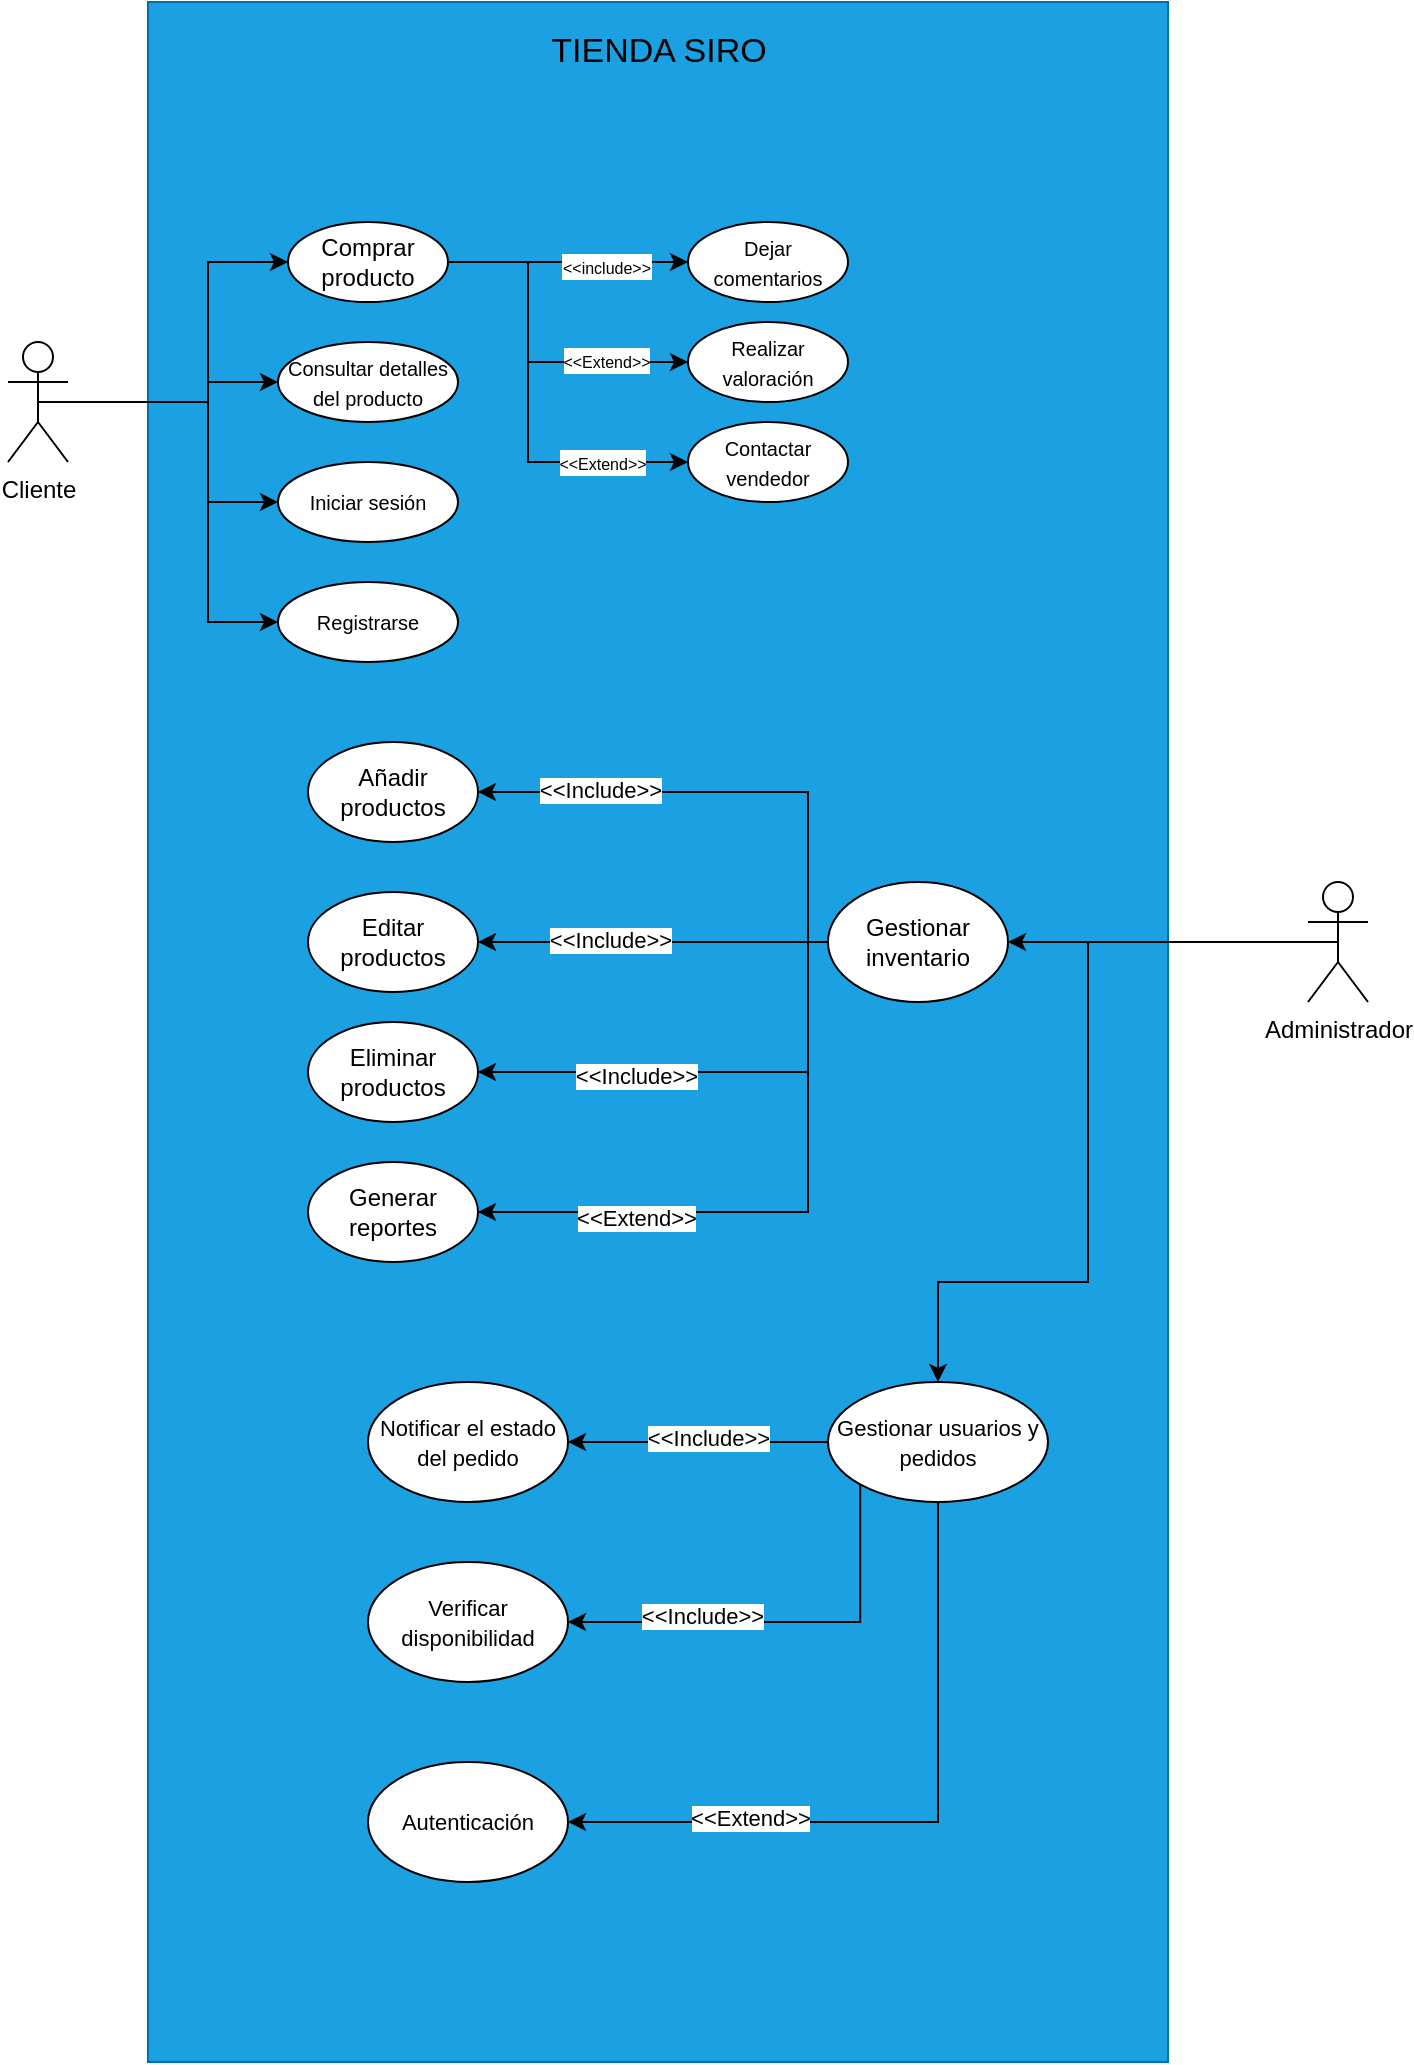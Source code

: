 <mxfile version="27.1.3">
  <diagram name="Página-1" id="d-FLpCfQA90O5r3EKDv3">
    <mxGraphModel grid="1" page="1" gridSize="10" guides="1" tooltips="1" connect="1" arrows="1" fold="1" pageScale="1" pageWidth="827" pageHeight="1169" math="0" shadow="0">
      <root>
        <mxCell id="0" />
        <mxCell id="1" parent="0" />
        <mxCell id="E-HVPZ_XiQ3oLohTgyyg-22" value="" style="rounded=0;whiteSpace=wrap;html=1;fillColor=#1ba1e2;fontColor=#ffffff;strokeColor=#006EAF;" vertex="1" parent="1">
          <mxGeometry x="110" y="120" width="510" height="1030" as="geometry" />
        </mxCell>
        <mxCell id="E-HVPZ_XiQ3oLohTgyyg-9" style="edgeStyle=orthogonalEdgeStyle;rounded=0;orthogonalLoop=1;jettySize=auto;html=1;exitX=0.5;exitY=0.5;exitDx=0;exitDy=0;exitPerimeter=0;entryX=0;entryY=0.5;entryDx=0;entryDy=0;" edge="1" parent="1" source="E-HVPZ_XiQ3oLohTgyyg-2" target="E-HVPZ_XiQ3oLohTgyyg-4">
          <mxGeometry relative="1" as="geometry">
            <Array as="points">
              <mxPoint x="140" y="320" />
              <mxPoint x="140" y="250" />
            </Array>
          </mxGeometry>
        </mxCell>
        <mxCell id="E-HVPZ_XiQ3oLohTgyyg-2" value="Cliente" style="shape=umlActor;verticalLabelPosition=bottom;verticalAlign=top;html=1;" vertex="1" parent="1">
          <mxGeometry x="40" y="290" width="30" height="60" as="geometry" />
        </mxCell>
        <mxCell id="E-HVPZ_XiQ3oLohTgyyg-10" style="edgeStyle=orthogonalEdgeStyle;rounded=0;orthogonalLoop=1;jettySize=auto;html=1;exitX=1;exitY=0.5;exitDx=0;exitDy=0;entryX=0;entryY=0.5;entryDx=0;entryDy=0;" edge="1" parent="1" source="E-HVPZ_XiQ3oLohTgyyg-4" target="E-HVPZ_XiQ3oLohTgyyg-5">
          <mxGeometry relative="1" as="geometry">
            <Array as="points">
              <mxPoint x="310" y="250" />
              <mxPoint x="310" y="250" />
            </Array>
          </mxGeometry>
        </mxCell>
        <mxCell id="E-HVPZ_XiQ3oLohTgyyg-13" value="&lt;font style=&quot;font-size: 8px;&quot;&gt;&amp;lt;&amp;lt;include&amp;gt;&amp;gt;&lt;/font&gt;" style="edgeLabel;html=1;align=center;verticalAlign=middle;resizable=0;points=[];" connectable="0" vertex="1" parent="E-HVPZ_XiQ3oLohTgyyg-10">
          <mxGeometry x="0.313" y="-2" relative="1" as="geometry">
            <mxPoint as="offset" />
          </mxGeometry>
        </mxCell>
        <mxCell id="E-HVPZ_XiQ3oLohTgyyg-4" value="Comprar producto" style="ellipse;whiteSpace=wrap;html=1;" vertex="1" parent="1">
          <mxGeometry x="180" y="230" width="80" height="40" as="geometry" />
        </mxCell>
        <mxCell id="E-HVPZ_XiQ3oLohTgyyg-5" value="&lt;font style=&quot;font-size: 10px;&quot;&gt;Dejar comentarios&lt;/font&gt;" style="ellipse;whiteSpace=wrap;html=1;" vertex="1" parent="1">
          <mxGeometry x="380" y="230" width="80" height="40" as="geometry" />
        </mxCell>
        <mxCell id="E-HVPZ_XiQ3oLohTgyyg-6" value="&lt;font style=&quot;font-size: 10px;&quot;&gt;Realizar valoración&lt;/font&gt;" style="ellipse;whiteSpace=wrap;html=1;" vertex="1" parent="1">
          <mxGeometry x="380" y="280" width="80" height="40" as="geometry" />
        </mxCell>
        <mxCell id="E-HVPZ_XiQ3oLohTgyyg-8" value="&lt;font style=&quot;font-size: 10px;&quot;&gt;Contactar vendedor&lt;/font&gt;" style="ellipse;whiteSpace=wrap;html=1;" vertex="1" parent="1">
          <mxGeometry x="380" y="330" width="80" height="40" as="geometry" />
        </mxCell>
        <mxCell id="E-HVPZ_XiQ3oLohTgyyg-11" value="" style="endArrow=classic;html=1;rounded=0;entryX=0;entryY=0.5;entryDx=0;entryDy=0;" edge="1" parent="1" target="E-HVPZ_XiQ3oLohTgyyg-8">
          <mxGeometry width="50" height="50" relative="1" as="geometry">
            <mxPoint x="300" y="250" as="sourcePoint" />
            <mxPoint x="340" y="280" as="targetPoint" />
            <Array as="points">
              <mxPoint x="300" y="350" />
            </Array>
          </mxGeometry>
        </mxCell>
        <mxCell id="E-HVPZ_XiQ3oLohTgyyg-15" value="&lt;font style=&quot;font-size: 8px;&quot;&gt;&amp;lt;&amp;lt;Extend&amp;gt;&amp;gt;&lt;/font&gt;" style="edgeLabel;html=1;align=center;verticalAlign=middle;resizable=0;points=[];" connectable="0" vertex="1" parent="E-HVPZ_XiQ3oLohTgyyg-11">
          <mxGeometry x="0.523" relative="1" as="geometry">
            <mxPoint as="offset" />
          </mxGeometry>
        </mxCell>
        <mxCell id="E-HVPZ_XiQ3oLohTgyyg-12" value="" style="endArrow=classic;html=1;rounded=0;entryX=0;entryY=0.5;entryDx=0;entryDy=0;" edge="1" parent="1" target="E-HVPZ_XiQ3oLohTgyyg-6">
          <mxGeometry width="50" height="50" relative="1" as="geometry">
            <mxPoint x="300" y="300" as="sourcePoint" />
            <mxPoint x="300" y="310" as="targetPoint" />
          </mxGeometry>
        </mxCell>
        <mxCell id="E-HVPZ_XiQ3oLohTgyyg-14" value="&lt;font style=&quot;font-size: 8px;&quot;&gt;&amp;lt;&amp;lt;Extend&amp;gt;&amp;gt;&lt;/font&gt;" style="edgeLabel;html=1;align=center;verticalAlign=middle;resizable=0;points=[];" connectable="0" vertex="1" parent="E-HVPZ_XiQ3oLohTgyyg-12">
          <mxGeometry x="-0.019" y="1" relative="1" as="geometry">
            <mxPoint as="offset" />
          </mxGeometry>
        </mxCell>
        <mxCell id="E-HVPZ_XiQ3oLohTgyyg-16" value="&lt;font style=&quot;font-size: 10px;&quot;&gt;Consultar detalles del producto&lt;/font&gt;" style="ellipse;whiteSpace=wrap;html=1;" vertex="1" parent="1">
          <mxGeometry x="175" y="290" width="90" height="40" as="geometry" />
        </mxCell>
        <mxCell id="E-HVPZ_XiQ3oLohTgyyg-17" value="&lt;font style=&quot;font-size: 10px;&quot;&gt;Iniciar sesión&lt;/font&gt;" style="ellipse;whiteSpace=wrap;html=1;" vertex="1" parent="1">
          <mxGeometry x="175" y="350" width="90" height="40" as="geometry" />
        </mxCell>
        <mxCell id="E-HVPZ_XiQ3oLohTgyyg-18" value="&lt;font style=&quot;font-size: 10px;&quot;&gt;Registrarse&lt;/font&gt;" style="ellipse;whiteSpace=wrap;html=1;" vertex="1" parent="1">
          <mxGeometry x="175" y="410" width="90" height="40" as="geometry" />
        </mxCell>
        <mxCell id="E-HVPZ_XiQ3oLohTgyyg-19" value="" style="endArrow=classic;html=1;rounded=0;entryX=0;entryY=0.5;entryDx=0;entryDy=0;" edge="1" parent="1" target="E-HVPZ_XiQ3oLohTgyyg-16">
          <mxGeometry width="50" height="50" relative="1" as="geometry">
            <mxPoint x="140" y="310" as="sourcePoint" />
            <mxPoint x="200" y="300" as="targetPoint" />
          </mxGeometry>
        </mxCell>
        <mxCell id="E-HVPZ_XiQ3oLohTgyyg-20" value="" style="endArrow=classic;html=1;rounded=0;entryX=0;entryY=0.5;entryDx=0;entryDy=0;" edge="1" parent="1" target="E-HVPZ_XiQ3oLohTgyyg-18">
          <mxGeometry width="50" height="50" relative="1" as="geometry">
            <mxPoint x="140" y="320" as="sourcePoint" />
            <mxPoint x="190" y="320" as="targetPoint" />
            <Array as="points">
              <mxPoint x="140" y="430" />
            </Array>
          </mxGeometry>
        </mxCell>
        <mxCell id="E-HVPZ_XiQ3oLohTgyyg-21" value="" style="endArrow=classic;html=1;rounded=0;entryX=0;entryY=0.5;entryDx=0;entryDy=0;" edge="1" parent="1" target="E-HVPZ_XiQ3oLohTgyyg-17">
          <mxGeometry width="50" height="50" relative="1" as="geometry">
            <mxPoint x="140" y="370" as="sourcePoint" />
            <mxPoint x="170" y="380" as="targetPoint" />
          </mxGeometry>
        </mxCell>
        <mxCell id="E-HVPZ_XiQ3oLohTgyyg-28" style="edgeStyle=orthogonalEdgeStyle;rounded=0;orthogonalLoop=1;jettySize=auto;html=1;exitX=0.5;exitY=0.5;exitDx=0;exitDy=0;exitPerimeter=0;entryX=1;entryY=0.5;entryDx=0;entryDy=0;" edge="1" parent="1" source="E-HVPZ_XiQ3oLohTgyyg-26" target="E-HVPZ_XiQ3oLohTgyyg-27">
          <mxGeometry relative="1" as="geometry" />
        </mxCell>
        <mxCell id="tyaoGvJQlUnHLwAUHPKU-8" style="edgeStyle=orthogonalEdgeStyle;rounded=0;orthogonalLoop=1;jettySize=auto;html=1;exitX=0.5;exitY=0.5;exitDx=0;exitDy=0;exitPerimeter=0;entryX=0.5;entryY=0;entryDx=0;entryDy=0;" edge="1" parent="1" source="E-HVPZ_XiQ3oLohTgyyg-26" target="E-HVPZ_XiQ3oLohTgyyg-42">
          <mxGeometry relative="1" as="geometry">
            <Array as="points">
              <mxPoint x="580" y="590" />
              <mxPoint x="580" y="760" />
              <mxPoint x="505" y="760" />
            </Array>
          </mxGeometry>
        </mxCell>
        <mxCell id="E-HVPZ_XiQ3oLohTgyyg-26" value="Administrador" style="shape=umlActor;verticalLabelPosition=bottom;verticalAlign=top;html=1;outlineConnect=0;" vertex="1" parent="1">
          <mxGeometry x="690" y="560" width="30" height="60" as="geometry" />
        </mxCell>
        <mxCell id="E-HVPZ_XiQ3oLohTgyyg-33" style="edgeStyle=orthogonalEdgeStyle;rounded=0;orthogonalLoop=1;jettySize=auto;html=1;exitX=0;exitY=0.5;exitDx=0;exitDy=0;entryX=1;entryY=0.5;entryDx=0;entryDy=0;" edge="1" parent="1" source="E-HVPZ_XiQ3oLohTgyyg-27" target="E-HVPZ_XiQ3oLohTgyyg-29">
          <mxGeometry relative="1" as="geometry">
            <Array as="points">
              <mxPoint x="440" y="590" />
              <mxPoint x="440" y="515" />
            </Array>
          </mxGeometry>
        </mxCell>
        <mxCell id="E-HVPZ_XiQ3oLohTgyyg-40" value="&amp;lt;&amp;lt;Include&amp;gt;&amp;gt;" style="edgeLabel;html=1;align=center;verticalAlign=middle;resizable=0;points=[];" connectable="0" vertex="1" parent="E-HVPZ_XiQ3oLohTgyyg-33">
          <mxGeometry x="0.51" y="-1" relative="1" as="geometry">
            <mxPoint as="offset" />
          </mxGeometry>
        </mxCell>
        <mxCell id="E-HVPZ_XiQ3oLohTgyyg-34" style="edgeStyle=orthogonalEdgeStyle;rounded=0;orthogonalLoop=1;jettySize=auto;html=1;exitX=0;exitY=0.5;exitDx=0;exitDy=0;entryX=1;entryY=0.5;entryDx=0;entryDy=0;" edge="1" parent="1" source="E-HVPZ_XiQ3oLohTgyyg-27" target="E-HVPZ_XiQ3oLohTgyyg-30">
          <mxGeometry relative="1" as="geometry" />
        </mxCell>
        <mxCell id="E-HVPZ_XiQ3oLohTgyyg-39" value="&amp;lt;&amp;lt;Include&amp;gt;&amp;gt;" style="edgeLabel;html=1;align=center;verticalAlign=middle;resizable=0;points=[];" connectable="0" vertex="1" parent="E-HVPZ_XiQ3oLohTgyyg-34">
          <mxGeometry x="0.252" y="-1" relative="1" as="geometry">
            <mxPoint as="offset" />
          </mxGeometry>
        </mxCell>
        <mxCell id="E-HVPZ_XiQ3oLohTgyyg-27" value="Gestionar inventario" style="ellipse;whiteSpace=wrap;html=1;" vertex="1" parent="1">
          <mxGeometry x="450" y="560" width="90" height="60" as="geometry" />
        </mxCell>
        <mxCell id="E-HVPZ_XiQ3oLohTgyyg-29" value="Añadir productos" style="ellipse;whiteSpace=wrap;html=1;" vertex="1" parent="1">
          <mxGeometry x="190" y="490" width="85" height="50" as="geometry" />
        </mxCell>
        <mxCell id="E-HVPZ_XiQ3oLohTgyyg-30" value="Editar productos" style="ellipse;whiteSpace=wrap;html=1;" vertex="1" parent="1">
          <mxGeometry x="190" y="565" width="85" height="50" as="geometry" />
        </mxCell>
        <mxCell id="E-HVPZ_XiQ3oLohTgyyg-31" value="Eliminar productos" style="ellipse;whiteSpace=wrap;html=1;" vertex="1" parent="1">
          <mxGeometry x="190" y="630" width="85" height="50" as="geometry" />
        </mxCell>
        <mxCell id="E-HVPZ_XiQ3oLohTgyyg-32" value="Generar reportes" style="ellipse;whiteSpace=wrap;html=1;" vertex="1" parent="1">
          <mxGeometry x="190" y="700" width="85" height="50" as="geometry" />
        </mxCell>
        <mxCell id="E-HVPZ_XiQ3oLohTgyyg-35" value="" style="endArrow=classic;html=1;rounded=0;entryX=1;entryY=0.5;entryDx=0;entryDy=0;" edge="1" parent="1" target="E-HVPZ_XiQ3oLohTgyyg-31">
          <mxGeometry width="50" height="50" relative="1" as="geometry">
            <mxPoint x="440" y="590" as="sourcePoint" />
            <mxPoint x="430" y="650" as="targetPoint" />
            <Array as="points">
              <mxPoint x="440" y="655" />
            </Array>
          </mxGeometry>
        </mxCell>
        <mxCell id="E-HVPZ_XiQ3oLohTgyyg-38" value="&amp;lt;&amp;lt;Include&amp;gt;&amp;gt;" style="edgeLabel;html=1;align=center;verticalAlign=middle;resizable=0;points=[];" connectable="0" vertex="1" parent="E-HVPZ_XiQ3oLohTgyyg-35">
          <mxGeometry x="0.318" y="2" relative="1" as="geometry">
            <mxPoint as="offset" />
          </mxGeometry>
        </mxCell>
        <mxCell id="E-HVPZ_XiQ3oLohTgyyg-36" value="" style="endArrow=classic;html=1;rounded=0;entryX=1;entryY=0.5;entryDx=0;entryDy=0;" edge="1" parent="1" target="E-HVPZ_XiQ3oLohTgyyg-32">
          <mxGeometry width="50" height="50" relative="1" as="geometry">
            <mxPoint x="440" y="650" as="sourcePoint" />
            <mxPoint x="430" y="730" as="targetPoint" />
            <Array as="points">
              <mxPoint x="440" y="725" />
            </Array>
          </mxGeometry>
        </mxCell>
        <mxCell id="E-HVPZ_XiQ3oLohTgyyg-37" value="&amp;lt;&amp;lt;Extend&amp;gt;&amp;gt;" style="edgeLabel;html=1;align=center;verticalAlign=middle;resizable=0;points=[];" connectable="0" vertex="1" parent="E-HVPZ_XiQ3oLohTgyyg-36">
          <mxGeometry x="0.346" y="3" relative="1" as="geometry">
            <mxPoint as="offset" />
          </mxGeometry>
        </mxCell>
        <mxCell id="tyaoGvJQlUnHLwAUHPKU-2" style="edgeStyle=orthogonalEdgeStyle;rounded=0;orthogonalLoop=1;jettySize=auto;html=1;exitX=0;exitY=0.5;exitDx=0;exitDy=0;entryX=1;entryY=0.5;entryDx=0;entryDy=0;" edge="1" parent="1" source="E-HVPZ_XiQ3oLohTgyyg-42" target="E-HVPZ_XiQ3oLohTgyyg-43">
          <mxGeometry relative="1" as="geometry" />
        </mxCell>
        <mxCell id="tyaoGvJQlUnHLwAUHPKU-7" value="&amp;lt;&amp;lt;Include&amp;gt;&amp;gt;" style="edgeLabel;html=1;align=center;verticalAlign=middle;resizable=0;points=[];" connectable="0" vertex="1" parent="tyaoGvJQlUnHLwAUHPKU-2">
          <mxGeometry x="-0.077" y="-2" relative="1" as="geometry">
            <mxPoint as="offset" />
          </mxGeometry>
        </mxCell>
        <mxCell id="tyaoGvJQlUnHLwAUHPKU-3" style="edgeStyle=orthogonalEdgeStyle;rounded=0;orthogonalLoop=1;jettySize=auto;html=1;exitX=0;exitY=1;exitDx=0;exitDy=0;entryX=1;entryY=0.5;entryDx=0;entryDy=0;" edge="1" parent="1" source="E-HVPZ_XiQ3oLohTgyyg-42" target="E-HVPZ_XiQ3oLohTgyyg-44">
          <mxGeometry relative="1" as="geometry">
            <Array as="points">
              <mxPoint x="466" y="930" />
            </Array>
          </mxGeometry>
        </mxCell>
        <mxCell id="tyaoGvJQlUnHLwAUHPKU-6" value="&amp;lt;&amp;lt;Include&amp;gt;&amp;gt;" style="edgeLabel;html=1;align=center;verticalAlign=middle;resizable=0;points=[];" connectable="0" vertex="1" parent="tyaoGvJQlUnHLwAUHPKU-3">
          <mxGeometry x="0.376" y="-3" relative="1" as="geometry">
            <mxPoint as="offset" />
          </mxGeometry>
        </mxCell>
        <mxCell id="tyaoGvJQlUnHLwAUHPKU-4" style="edgeStyle=orthogonalEdgeStyle;rounded=0;orthogonalLoop=1;jettySize=auto;html=1;exitX=0.5;exitY=1;exitDx=0;exitDy=0;entryX=1;entryY=0.5;entryDx=0;entryDy=0;" edge="1" parent="1" source="E-HVPZ_XiQ3oLohTgyyg-42" target="E-HVPZ_XiQ3oLohTgyyg-45">
          <mxGeometry relative="1" as="geometry" />
        </mxCell>
        <mxCell id="tyaoGvJQlUnHLwAUHPKU-5" value="&amp;lt;&amp;lt;Extend&amp;gt;&amp;gt;" style="edgeLabel;html=1;align=center;verticalAlign=middle;resizable=0;points=[];" connectable="0" vertex="1" parent="tyaoGvJQlUnHLwAUHPKU-4">
          <mxGeometry x="0.472" y="-2" relative="1" as="geometry">
            <mxPoint as="offset" />
          </mxGeometry>
        </mxCell>
        <mxCell id="E-HVPZ_XiQ3oLohTgyyg-42" value="&lt;font style=&quot;font-size: 11px;&quot;&gt;Gestionar usuarios y pedidos&lt;/font&gt;" style="ellipse;whiteSpace=wrap;html=1;" vertex="1" parent="1">
          <mxGeometry x="450" y="810" width="110" height="60" as="geometry" />
        </mxCell>
        <mxCell id="E-HVPZ_XiQ3oLohTgyyg-43" value="&lt;font style=&quot;font-size: 11px;&quot;&gt;Notificar el estado del pedido&lt;/font&gt;" style="ellipse;whiteSpace=wrap;html=1;" vertex="1" parent="1">
          <mxGeometry x="220" y="810" width="100" height="60" as="geometry" />
        </mxCell>
        <mxCell id="E-HVPZ_XiQ3oLohTgyyg-44" value="&lt;font style=&quot;font-size: 11px;&quot;&gt;Verificar disponibilidad&lt;/font&gt;" style="ellipse;whiteSpace=wrap;html=1;" vertex="1" parent="1">
          <mxGeometry x="220" y="900" width="100" height="60" as="geometry" />
        </mxCell>
        <mxCell id="E-HVPZ_XiQ3oLohTgyyg-45" value="&lt;font style=&quot;font-size: 11px;&quot;&gt;Autenticación&lt;/font&gt;" style="ellipse;whiteSpace=wrap;html=1;" vertex="1" parent="1">
          <mxGeometry x="220" y="1000" width="100" height="60" as="geometry" />
        </mxCell>
        <mxCell id="n463iB97ynrEq2ldRU0D-2" value="TIENDA SIRO" style="text;html=1;align=center;verticalAlign=middle;whiteSpace=wrap;rounded=0;fontSize=17;" vertex="1" parent="1">
          <mxGeometry x="307.5" y="130" width="115" height="30" as="geometry" />
        </mxCell>
      </root>
    </mxGraphModel>
  </diagram>
</mxfile>
